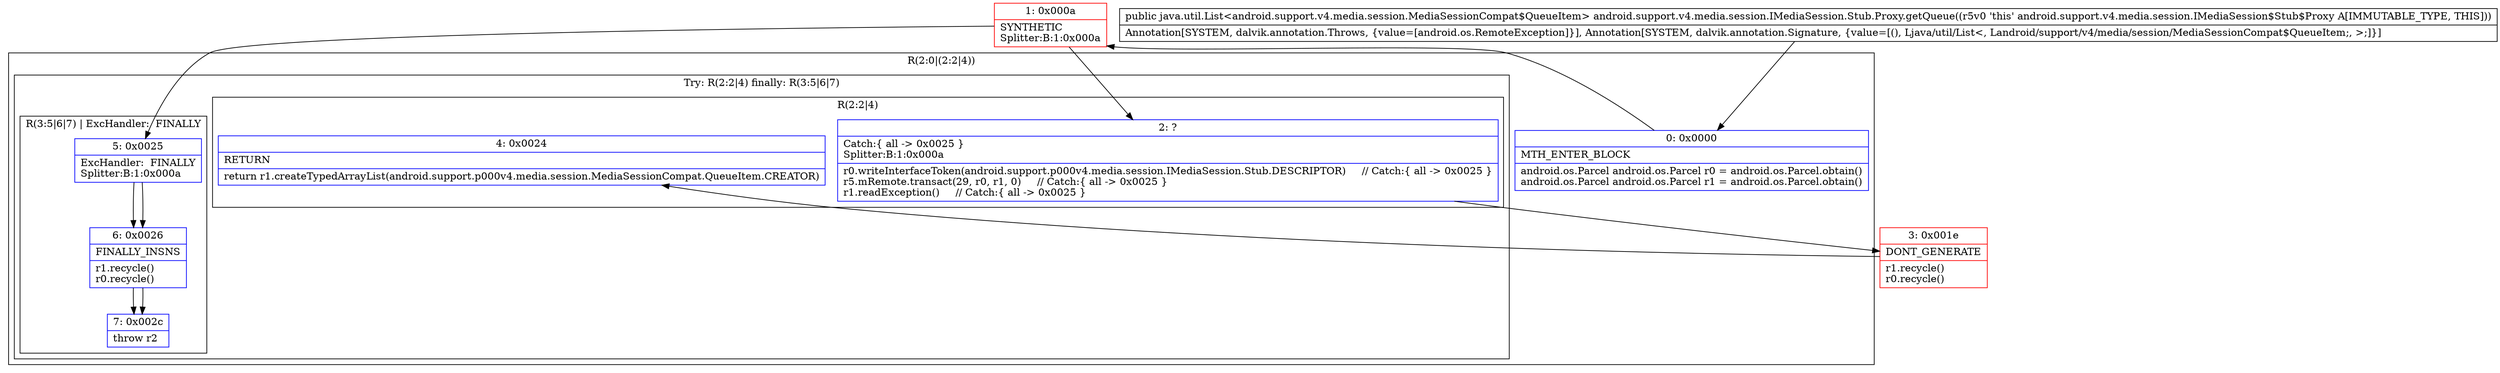 digraph "CFG forandroid.support.v4.media.session.IMediaSession.Stub.Proxy.getQueue()Ljava\/util\/List;" {
subgraph cluster_Region_1885720181 {
label = "R(2:0|(2:2|4))";
node [shape=record,color=blue];
Node_0 [shape=record,label="{0\:\ 0x0000|MTH_ENTER_BLOCK\l|android.os.Parcel android.os.Parcel r0 = android.os.Parcel.obtain()\landroid.os.Parcel android.os.Parcel r1 = android.os.Parcel.obtain()\l}"];
subgraph cluster_TryCatchRegion_1429332612 {
label = "Try: R(2:2|4) finally: R(3:5|6|7)";
node [shape=record,color=blue];
subgraph cluster_Region_2002296067 {
label = "R(2:2|4)";
node [shape=record,color=blue];
Node_2 [shape=record,label="{2\:\ ?|Catch:\{ all \-\> 0x0025 \}\lSplitter:B:1:0x000a\l|r0.writeInterfaceToken(android.support.p000v4.media.session.IMediaSession.Stub.DESCRIPTOR)     \/\/ Catch:\{ all \-\> 0x0025 \}\lr5.mRemote.transact(29, r0, r1, 0)     \/\/ Catch:\{ all \-\> 0x0025 \}\lr1.readException()     \/\/ Catch:\{ all \-\> 0x0025 \}\l}"];
Node_4 [shape=record,label="{4\:\ 0x0024|RETURN\l|return r1.createTypedArrayList(android.support.p000v4.media.session.MediaSessionCompat.QueueItem.CREATOR)\l}"];
}
subgraph cluster_Region_1238221778 {
label = "R(3:5|6|7) | ExcHandler:  FINALLY\l";
node [shape=record,color=blue];
Node_5 [shape=record,label="{5\:\ 0x0025|ExcHandler:  FINALLY\lSplitter:B:1:0x000a\l}"];
Node_6 [shape=record,label="{6\:\ 0x0026|FINALLY_INSNS\l|r1.recycle()\lr0.recycle()\l}"];
Node_7 [shape=record,label="{7\:\ 0x002c|throw r2\l}"];
}
}
}
subgraph cluster_Region_1238221778 {
label = "R(3:5|6|7) | ExcHandler:  FINALLY\l";
node [shape=record,color=blue];
Node_5 [shape=record,label="{5\:\ 0x0025|ExcHandler:  FINALLY\lSplitter:B:1:0x000a\l}"];
Node_6 [shape=record,label="{6\:\ 0x0026|FINALLY_INSNS\l|r1.recycle()\lr0.recycle()\l}"];
Node_7 [shape=record,label="{7\:\ 0x002c|throw r2\l}"];
}
Node_1 [shape=record,color=red,label="{1\:\ 0x000a|SYNTHETIC\lSplitter:B:1:0x000a\l}"];
Node_3 [shape=record,color=red,label="{3\:\ 0x001e|DONT_GENERATE\l|r1.recycle()\lr0.recycle()\l}"];
MethodNode[shape=record,label="{public java.util.List\<android.support.v4.media.session.MediaSessionCompat$QueueItem\> android.support.v4.media.session.IMediaSession.Stub.Proxy.getQueue((r5v0 'this' android.support.v4.media.session.IMediaSession$Stub$Proxy A[IMMUTABLE_TYPE, THIS]))  | Annotation[SYSTEM, dalvik.annotation.Throws, \{value=[android.os.RemoteException]\}], Annotation[SYSTEM, dalvik.annotation.Signature, \{value=[(), Ljava\/util\/List\<, Landroid\/support\/v4\/media\/session\/MediaSessionCompat$QueueItem;, \>;]\}]\l}"];
MethodNode -> Node_0;
Node_0 -> Node_1;
Node_2 -> Node_3;
Node_5 -> Node_6;
Node_6 -> Node_7;
Node_5 -> Node_6;
Node_6 -> Node_7;
Node_1 -> Node_2;
Node_1 -> Node_5;
Node_3 -> Node_4;
}

